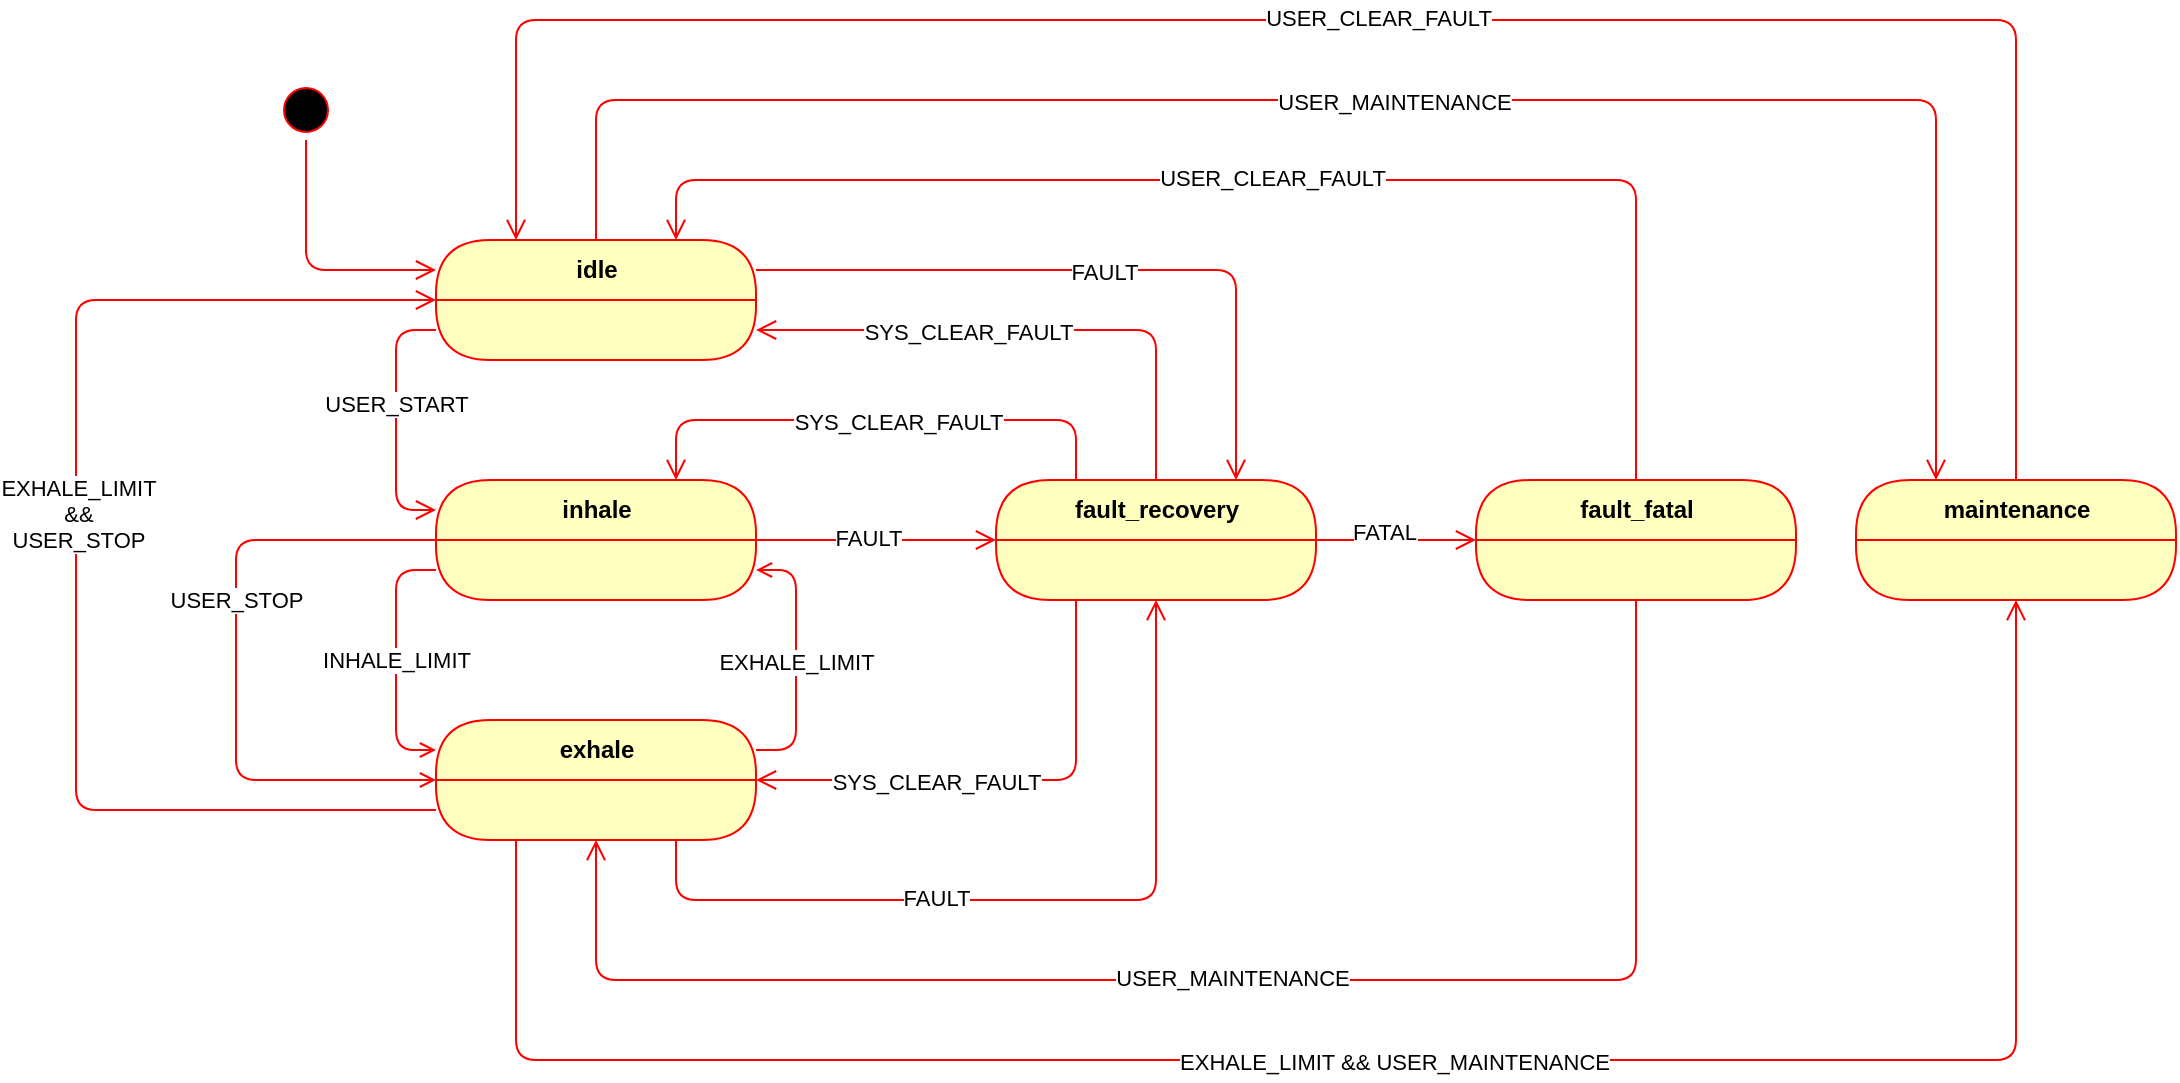 <mxfile version="13.1.3">
    <diagram id="6hGFLwfOUW9BJ-s0fimq" name="Page-1">
        <mxGraphModel dx="1325" dy="909" grid="1" gridSize="10" guides="1" tooltips="1" connect="1" arrows="1" fold="1" page="1" pageScale="1" pageWidth="1169" pageHeight="827" math="0" shadow="0">
            <root>
                <mxCell id="0"/>
                <mxCell id="1" parent="0"/>
                <mxCell id="11" value="" style="ellipse;html=1;shape=startState;fillColor=#000000;strokeColor=#ff0000;" vertex="1" parent="1">
                    <mxGeometry x="160" y="160" width="30" height="30" as="geometry"/>
                </mxCell>
                <mxCell id="12" value="" style="edgeStyle=orthogonalEdgeStyle;html=1;verticalAlign=bottom;endArrow=open;endSize=8;strokeColor=#ff0000;entryX=0;entryY=0.25;entryDx=0;entryDy=0;exitX=0.5;exitY=1;exitDx=0;exitDy=0;" edge="1" source="11" parent="1" target="13">
                    <mxGeometry relative="1" as="geometry">
                        <mxPoint x="320" y="240" as="targetPoint"/>
                    </mxGeometry>
                </mxCell>
                <mxCell id="15" value="" style="edgeStyle=orthogonalEdgeStyle;html=1;verticalAlign=bottom;endArrow=open;endSize=8;strokeColor=#ff0000;exitX=0;exitY=0.75;exitDx=0;exitDy=0;entryX=0;entryY=0.5;entryDx=0;entryDy=0;" edge="1" source="17" parent="1" target="13">
                    <mxGeometry relative="1" as="geometry">
                        <mxPoint x="320" y="360" as="targetPoint"/>
                        <Array as="points">
                            <mxPoint x="60" y="525"/>
                            <mxPoint x="60" y="270"/>
                        </Array>
                    </mxGeometry>
                </mxCell>
                <mxCell id="40" value="EXHALE_LIMIT&lt;br&gt;&amp;amp;&amp;amp;&lt;br&gt;USER_STOP" style="edgeLabel;html=1;align=center;verticalAlign=middle;resizable=0;points=[];" vertex="1" connectable="0" parent="15">
                    <mxGeometry x="0.067" y="-1" relative="1" as="geometry">
                        <mxPoint as="offset"/>
                    </mxGeometry>
                </mxCell>
                <mxCell id="19" style="edgeStyle=orthogonalEdgeStyle;rounded=1;orthogonalLoop=1;jettySize=auto;html=1;entryX=1;entryY=0.75;entryDx=0;entryDy=0;strokeColor=#FF0000;endArrow=open;endFill=0;strokeWidth=1;exitX=1;exitY=0.25;exitDx=0;exitDy=0;" edge="1" parent="1" source="17" target="16">
                    <mxGeometry relative="1" as="geometry">
                        <mxPoint x="370" y="420" as="targetPoint"/>
                    </mxGeometry>
                </mxCell>
                <mxCell id="34" value="EXHALE_LIMIT" style="edgeLabel;html=1;align=center;verticalAlign=middle;resizable=0;points=[];" vertex="1" connectable="0" parent="19">
                    <mxGeometry x="0.133" y="-4" relative="1" as="geometry">
                        <mxPoint x="-3.94" y="9.18" as="offset"/>
                    </mxGeometry>
                </mxCell>
                <mxCell id="18" value="INHALE_LIMIT" style="edgeStyle=orthogonalEdgeStyle;rounded=1;orthogonalLoop=1;jettySize=auto;html=1;exitX=0;exitY=0.75;exitDx=0;exitDy=0;entryX=0;entryY=0.25;entryDx=0;entryDy=0;strokeColor=#FF0000;endArrow=open;endFill=0;strokeWidth=1;" edge="1" parent="1" source="16" target="17">
                    <mxGeometry relative="1" as="geometry">
                        <Array as="points">
                            <mxPoint x="220" y="405"/>
                            <mxPoint x="220" y="495"/>
                        </Array>
                    </mxGeometry>
                </mxCell>
                <mxCell id="27" value="" style="edgeStyle=orthogonalEdgeStyle;html=1;verticalAlign=bottom;endArrow=open;endSize=8;strokeColor=#ff0000;exitX=0;exitY=0.75;exitDx=0;exitDy=0;entryX=0;entryY=0.25;entryDx=0;entryDy=0;" edge="1" parent="1" source="13" target="16">
                    <mxGeometry relative="1" as="geometry">
                        <mxPoint x="320" y="360" as="targetPoint"/>
                        <mxPoint x="320" y="300" as="sourcePoint"/>
                        <Array as="points">
                            <mxPoint x="220" y="285"/>
                            <mxPoint x="220" y="375"/>
                        </Array>
                    </mxGeometry>
                </mxCell>
                <mxCell id="33" value="USER_START" style="edgeLabel;html=1;align=center;verticalAlign=middle;resizable=0;points=[];" vertex="1" connectable="0" parent="27">
                    <mxGeometry x="-0.133" relative="1" as="geometry">
                        <mxPoint as="offset"/>
                    </mxGeometry>
                </mxCell>
                <mxCell id="28" value="" style="edgeStyle=orthogonalEdgeStyle;html=1;verticalAlign=bottom;endArrow=open;endSize=8;strokeColor=#ff0000;exitX=1;exitY=0.5;exitDx=0;exitDy=0;entryX=0;entryY=0.5;entryDx=0;entryDy=0;rounded=1;" edge="1" parent="1" source="25" target="23">
                    <mxGeometry relative="1" as="geometry">
                        <mxPoint x="330" y="370" as="targetPoint"/>
                        <mxPoint x="330" y="310" as="sourcePoint"/>
                        <Array as="points"/>
                    </mxGeometry>
                </mxCell>
                <mxCell id="37" value="FATAL" style="edgeLabel;html=1;align=center;verticalAlign=middle;resizable=0;points=[];" vertex="1" connectable="0" parent="28">
                    <mxGeometry x="-0.15" y="4" relative="1" as="geometry">
                        <mxPoint as="offset"/>
                    </mxGeometry>
                </mxCell>
                <mxCell id="29" value="" style="edgeStyle=orthogonalEdgeStyle;html=1;verticalAlign=bottom;endArrow=open;endSize=8;strokeColor=#ff0000;rounded=1;exitX=1;exitY=0.25;exitDx=0;exitDy=0;entryX=0.75;entryY=0;entryDx=0;entryDy=0;" edge="1" parent="1" source="13" target="25">
                    <mxGeometry relative="1" as="geometry">
                        <mxPoint x="433" y="380" as="targetPoint"/>
                        <mxPoint x="433" y="320" as="sourcePoint"/>
                        <Array as="points">
                            <mxPoint x="640" y="255"/>
                        </Array>
                    </mxGeometry>
                </mxCell>
                <mxCell id="32" value="FAULT" style="edgeLabel;html=1;align=center;verticalAlign=middle;resizable=0;points=[];" vertex="1" connectable="0" parent="29">
                    <mxGeometry x="0.007" y="-1" relative="1" as="geometry">
                        <mxPoint as="offset"/>
                    </mxGeometry>
                </mxCell>
                <mxCell id="30" value="" style="edgeStyle=orthogonalEdgeStyle;html=1;verticalAlign=bottom;endArrow=open;endSize=8;strokeColor=#ff0000;rounded=1;exitX=1;exitY=0.5;exitDx=0;exitDy=0;entryX=0;entryY=0.5;entryDx=0;entryDy=0;" edge="1" parent="1" source="16" target="25">
                    <mxGeometry relative="1" as="geometry">
                        <mxPoint x="630" y="370" as="targetPoint"/>
                        <mxPoint x="410" y="280" as="sourcePoint"/>
                        <Array as="points">
                            <mxPoint x="470" y="390"/>
                            <mxPoint x="470" y="390"/>
                        </Array>
                    </mxGeometry>
                </mxCell>
                <mxCell id="35" value="FAULT" style="edgeLabel;html=1;align=center;verticalAlign=middle;resizable=0;points=[];" vertex="1" connectable="0" parent="30">
                    <mxGeometry x="0.167" y="14" relative="1" as="geometry">
                        <mxPoint x="-14" y="13" as="offset"/>
                    </mxGeometry>
                </mxCell>
                <mxCell id="31" value="" style="edgeStyle=orthogonalEdgeStyle;html=1;verticalAlign=bottom;endArrow=open;endSize=8;strokeColor=#ff0000;rounded=1;entryX=0.5;entryY=1;entryDx=0;entryDy=0;exitX=0.75;exitY=1;exitDx=0;exitDy=0;" edge="1" parent="1" source="17" target="25">
                    <mxGeometry relative="1" as="geometry">
                        <mxPoint x="540" y="530" as="targetPoint"/>
                        <mxPoint x="400" y="520" as="sourcePoint"/>
                        <Array as="points">
                            <mxPoint x="360" y="570"/>
                            <mxPoint x="600" y="570"/>
                        </Array>
                    </mxGeometry>
                </mxCell>
                <mxCell id="36" value="FAULT" style="edgeLabel;html=1;align=center;verticalAlign=middle;resizable=0;points=[];" vertex="1" connectable="0" parent="31">
                    <mxGeometry x="-0.241" y="1" relative="1" as="geometry">
                        <mxPoint as="offset"/>
                    </mxGeometry>
                </mxCell>
                <mxCell id="38" value="" style="edgeStyle=orthogonalEdgeStyle;html=1;verticalAlign=bottom;endArrow=open;endSize=8;strokeColor=#ff0000;rounded=1;exitX=0.5;exitY=0;exitDx=0;exitDy=0;entryX=0.75;entryY=0;entryDx=0;entryDy=0;" edge="1" parent="1" source="23" target="13">
                    <mxGeometry relative="1" as="geometry">
                        <mxPoint x="610" y="370" as="targetPoint"/>
                        <mxPoint x="410" y="280" as="sourcePoint"/>
                        <Array as="points">
                            <mxPoint x="840" y="210"/>
                            <mxPoint x="360" y="210"/>
                        </Array>
                    </mxGeometry>
                </mxCell>
                <mxCell id="39" value="USER_CLEAR_FAULT" style="edgeLabel;html=1;align=center;verticalAlign=middle;resizable=0;points=[];" vertex="1" connectable="0" parent="38">
                    <mxGeometry x="0.007" y="-1" relative="1" as="geometry">
                        <mxPoint as="offset"/>
                    </mxGeometry>
                </mxCell>
                <mxCell id="41" value="USER_STOP" style="edgeStyle=orthogonalEdgeStyle;rounded=1;orthogonalLoop=1;jettySize=auto;html=1;exitX=0;exitY=0.5;exitDx=0;exitDy=0;entryX=0;entryY=0.5;entryDx=0;entryDy=0;strokeColor=#FF0000;endArrow=open;endFill=0;strokeWidth=1;" edge="1" parent="1" source="16" target="17">
                    <mxGeometry x="-0.375" y="30" relative="1" as="geometry">
                        <mxPoint x="250" y="415" as="sourcePoint"/>
                        <mxPoint x="250" y="505" as="targetPoint"/>
                        <Array as="points">
                            <mxPoint x="140" y="390"/>
                            <mxPoint x="140" y="510"/>
                        </Array>
                        <mxPoint x="-30" y="30" as="offset"/>
                    </mxGeometry>
                </mxCell>
                <mxCell id="42" value="" style="edgeStyle=orthogonalEdgeStyle;html=1;verticalAlign=bottom;endArrow=open;endSize=8;strokeColor=#ff0000;rounded=1;entryX=0.75;entryY=0;entryDx=0;entryDy=0;exitX=0.25;exitY=0;exitDx=0;exitDy=0;" edge="1" parent="1" source="25" target="16">
                    <mxGeometry relative="1" as="geometry">
                        <mxPoint x="610.0" y="430" as="targetPoint"/>
                        <mxPoint x="410.0" y="520" as="sourcePoint"/>
                        <Array as="points">
                            <mxPoint x="560" y="330"/>
                            <mxPoint x="360" y="330"/>
                        </Array>
                    </mxGeometry>
                </mxCell>
                <mxCell id="43" value="SYS_CLEAR_FAULT" style="edgeLabel;html=1;align=center;verticalAlign=middle;resizable=0;points=[];" vertex="1" connectable="0" parent="42">
                    <mxGeometry x="-0.241" y="1" relative="1" as="geometry">
                        <mxPoint x="-21.06" as="offset"/>
                    </mxGeometry>
                </mxCell>
                <mxCell id="44" value="" style="edgeStyle=orthogonalEdgeStyle;html=1;verticalAlign=bottom;endArrow=open;endSize=8;strokeColor=#ff0000;rounded=1;entryX=1;entryY=0.75;entryDx=0;entryDy=0;exitX=0.5;exitY=0;exitDx=0;exitDy=0;" edge="1" parent="1" source="25" target="13">
                    <mxGeometry relative="1" as="geometry">
                        <mxPoint x="370.0" y="370" as="targetPoint"/>
                        <mxPoint x="570.0" y="370" as="sourcePoint"/>
                        <Array as="points">
                            <mxPoint x="600" y="285"/>
                        </Array>
                    </mxGeometry>
                </mxCell>
                <mxCell id="45" value="SYS_CLEAR_FAULT" style="edgeLabel;html=1;align=center;verticalAlign=middle;resizable=0;points=[];" vertex="1" connectable="0" parent="44">
                    <mxGeometry x="-0.241" y="1" relative="1" as="geometry">
                        <mxPoint x="-65.24" as="offset"/>
                    </mxGeometry>
                </mxCell>
                <mxCell id="46" value="" style="edgeStyle=orthogonalEdgeStyle;html=1;verticalAlign=bottom;endArrow=open;endSize=8;strokeColor=#ff0000;rounded=1;entryX=1;entryY=0.75;entryDx=0;entryDy=0;exitX=0.25;exitY=1;exitDx=0;exitDy=0;" edge="1" parent="1" source="25">
                    <mxGeometry relative="1" as="geometry">
                        <mxPoint x="400" y="510" as="targetPoint"/>
                        <mxPoint x="600" y="585" as="sourcePoint"/>
                        <Array as="points">
                            <mxPoint x="560" y="510"/>
                        </Array>
                    </mxGeometry>
                </mxCell>
                <mxCell id="47" value="SYS_CLEAR_FAULT" style="edgeLabel;html=1;align=center;verticalAlign=middle;resizable=0;points=[];" vertex="1" connectable="0" parent="46">
                    <mxGeometry x="-0.241" y="1" relative="1" as="geometry">
                        <mxPoint x="-65.24" as="offset"/>
                    </mxGeometry>
                </mxCell>
                <mxCell id="48" value="" style="edgeStyle=orthogonalEdgeStyle;html=1;verticalAlign=bottom;endArrow=open;endSize=8;strokeColor=#ff0000;rounded=1;entryX=0.5;entryY=1;entryDx=0;entryDy=0;exitX=0.5;exitY=1;exitDx=0;exitDy=0;" edge="1" parent="1" source="23" target="17">
                    <mxGeometry relative="1" as="geometry">
                        <mxPoint x="370" y="250" as="targetPoint"/>
                        <mxPoint x="800" y="430" as="sourcePoint"/>
                        <Array as="points">
                            <mxPoint x="840" y="610"/>
                            <mxPoint x="320" y="610"/>
                        </Array>
                    </mxGeometry>
                </mxCell>
                <mxCell id="49" value="USER_MAINTENANCE" style="edgeLabel;html=1;align=center;verticalAlign=middle;resizable=0;points=[];" vertex="1" connectable="0" parent="48">
                    <mxGeometry x="0.007" y="-1" relative="1" as="geometry">
                        <mxPoint as="offset"/>
                    </mxGeometry>
                </mxCell>
                <mxCell id="50" value="" style="edgeStyle=orthogonalEdgeStyle;html=1;verticalAlign=bottom;endArrow=open;endSize=8;strokeColor=#ff0000;rounded=1;exitX=0.25;exitY=1;exitDx=0;exitDy=0;entryX=0.5;entryY=1;entryDx=0;entryDy=0;" edge="1" parent="1" source="17" target="52">
                    <mxGeometry relative="1" as="geometry">
                        <mxPoint x="850" y="430" as="targetPoint"/>
                        <mxPoint x="330" y="550" as="sourcePoint"/>
                        <Array as="points">
                            <mxPoint x="280" y="650"/>
                            <mxPoint x="1030" y="650"/>
                        </Array>
                    </mxGeometry>
                </mxCell>
                <mxCell id="51" value="EXHALE_LIMIT &amp;amp;&amp;amp; USER_MAINTENANCE" style="edgeLabel;html=1;align=center;verticalAlign=middle;resizable=0;points=[];" vertex="1" connectable="0" parent="50">
                    <mxGeometry x="0.007" y="-1" relative="1" as="geometry">
                        <mxPoint as="offset"/>
                    </mxGeometry>
                </mxCell>
                <mxCell id="13" value="idle" style="swimlane;html=1;fontStyle=1;align=center;verticalAlign=middle;childLayout=stackLayout;horizontal=1;startSize=30;horizontalStack=0;resizeParent=0;resizeLast=1;container=0;fontColor=#000000;collapsible=0;rounded=1;arcSize=30;strokeColor=#ff0000;fillColor=#ffffc0;swimlaneFillColor=#ffffc0;dropTarget=0;" vertex="1" parent="1">
                    <mxGeometry x="240" y="240" width="160" height="60" as="geometry"/>
                </mxCell>
                <mxCell id="16" value="inhale" style="swimlane;html=1;fontStyle=1;align=center;verticalAlign=middle;childLayout=stackLayout;horizontal=1;startSize=30;horizontalStack=0;resizeParent=0;resizeLast=1;container=0;fontColor=#000000;collapsible=0;rounded=1;arcSize=30;strokeColor=#ff0000;fillColor=#ffffc0;swimlaneFillColor=#ffffc0;dropTarget=0;" vertex="1" parent="1">
                    <mxGeometry x="240" y="360" width="160" height="60" as="geometry"/>
                </mxCell>
                <mxCell id="25" value="fault_recovery" style="swimlane;html=1;fontStyle=1;align=center;verticalAlign=middle;childLayout=stackLayout;horizontal=1;startSize=30;horizontalStack=0;resizeParent=0;resizeLast=1;container=0;fontColor=#000000;collapsible=0;rounded=1;arcSize=30;strokeColor=#ff0000;fillColor=#ffffc0;swimlaneFillColor=#ffffc0;dropTarget=0;" vertex="1" parent="1">
                    <mxGeometry x="520" y="360" width="160" height="60" as="geometry"/>
                </mxCell>
                <mxCell id="23" value="fault_fatal" style="swimlane;html=1;fontStyle=1;align=center;verticalAlign=middle;childLayout=stackLayout;horizontal=1;startSize=30;horizontalStack=0;resizeParent=0;resizeLast=1;container=0;fontColor=#000000;collapsible=0;rounded=1;arcSize=30;strokeColor=#ff0000;fillColor=#ffffc0;swimlaneFillColor=#ffffc0;dropTarget=0;" vertex="1" parent="1">
                    <mxGeometry x="760" y="360" width="160" height="60" as="geometry"/>
                </mxCell>
                <mxCell id="52" value="maintenance" style="swimlane;html=1;fontStyle=1;align=center;verticalAlign=middle;childLayout=stackLayout;horizontal=1;startSize=30;horizontalStack=0;resizeParent=0;resizeLast=1;container=0;fontColor=#000000;collapsible=0;rounded=1;arcSize=30;strokeColor=#ff0000;fillColor=#ffffc0;swimlaneFillColor=#ffffc0;dropTarget=0;" vertex="1" parent="1">
                    <mxGeometry x="950" y="360" width="160" height="60" as="geometry"/>
                </mxCell>
                <mxCell id="17" value="exhale" style="swimlane;html=1;fontStyle=1;align=center;verticalAlign=middle;childLayout=stackLayout;horizontal=1;startSize=30;horizontalStack=0;resizeParent=0;resizeLast=1;container=0;fontColor=#000000;collapsible=0;rounded=1;arcSize=30;strokeColor=#ff0000;fillColor=#ffffc0;swimlaneFillColor=#ffffc0;dropTarget=0;" vertex="1" parent="1">
                    <mxGeometry x="240" y="480" width="160" height="60" as="geometry"/>
                </mxCell>
                <mxCell id="53" value="" style="edgeStyle=orthogonalEdgeStyle;html=1;verticalAlign=bottom;endArrow=open;endSize=8;strokeColor=#ff0000;rounded=1;exitX=0.5;exitY=0;exitDx=0;exitDy=0;entryX=0.25;entryY=0;entryDx=0;entryDy=0;" edge="1" parent="1" source="52" target="13">
                    <mxGeometry relative="1" as="geometry">
                        <mxPoint x="290" y="550" as="targetPoint"/>
                        <mxPoint x="1040" y="430" as="sourcePoint"/>
                        <Array as="points">
                            <mxPoint x="1030" y="130"/>
                            <mxPoint x="280" y="130"/>
                        </Array>
                    </mxGeometry>
                </mxCell>
                <mxCell id="54" value="USER_CLEAR_FAULT" style="edgeLabel;html=1;align=center;verticalAlign=middle;resizable=0;points=[];" vertex="1" connectable="0" parent="53">
                    <mxGeometry x="0.007" y="-1" relative="1" as="geometry">
                        <mxPoint as="offset"/>
                    </mxGeometry>
                </mxCell>
                <mxCell id="55" value="" style="edgeStyle=orthogonalEdgeStyle;html=1;verticalAlign=bottom;endArrow=open;endSize=8;strokeColor=#ff0000;rounded=1;exitX=0.25;exitY=0;exitDx=0;exitDy=0;entryX=0.25;entryY=0;entryDx=0;entryDy=0;" edge="1" parent="1" target="52">
                    <mxGeometry relative="1" as="geometry">
                        <mxPoint x="1040" y="370" as="targetPoint"/>
                        <mxPoint x="320" y="240" as="sourcePoint"/>
                        <Array as="points">
                            <mxPoint x="320" y="170"/>
                            <mxPoint x="990" y="170"/>
                        </Array>
                    </mxGeometry>
                </mxCell>
                <mxCell id="56" value="USER_MAINTENANCE" style="edgeLabel;html=1;align=center;verticalAlign=middle;resizable=0;points=[];" vertex="1" connectable="0" parent="55">
                    <mxGeometry x="0.007" y="-1" relative="1" as="geometry">
                        <mxPoint as="offset"/>
                    </mxGeometry>
                </mxCell>
            </root>
        </mxGraphModel>
    </diagram>
</mxfile>